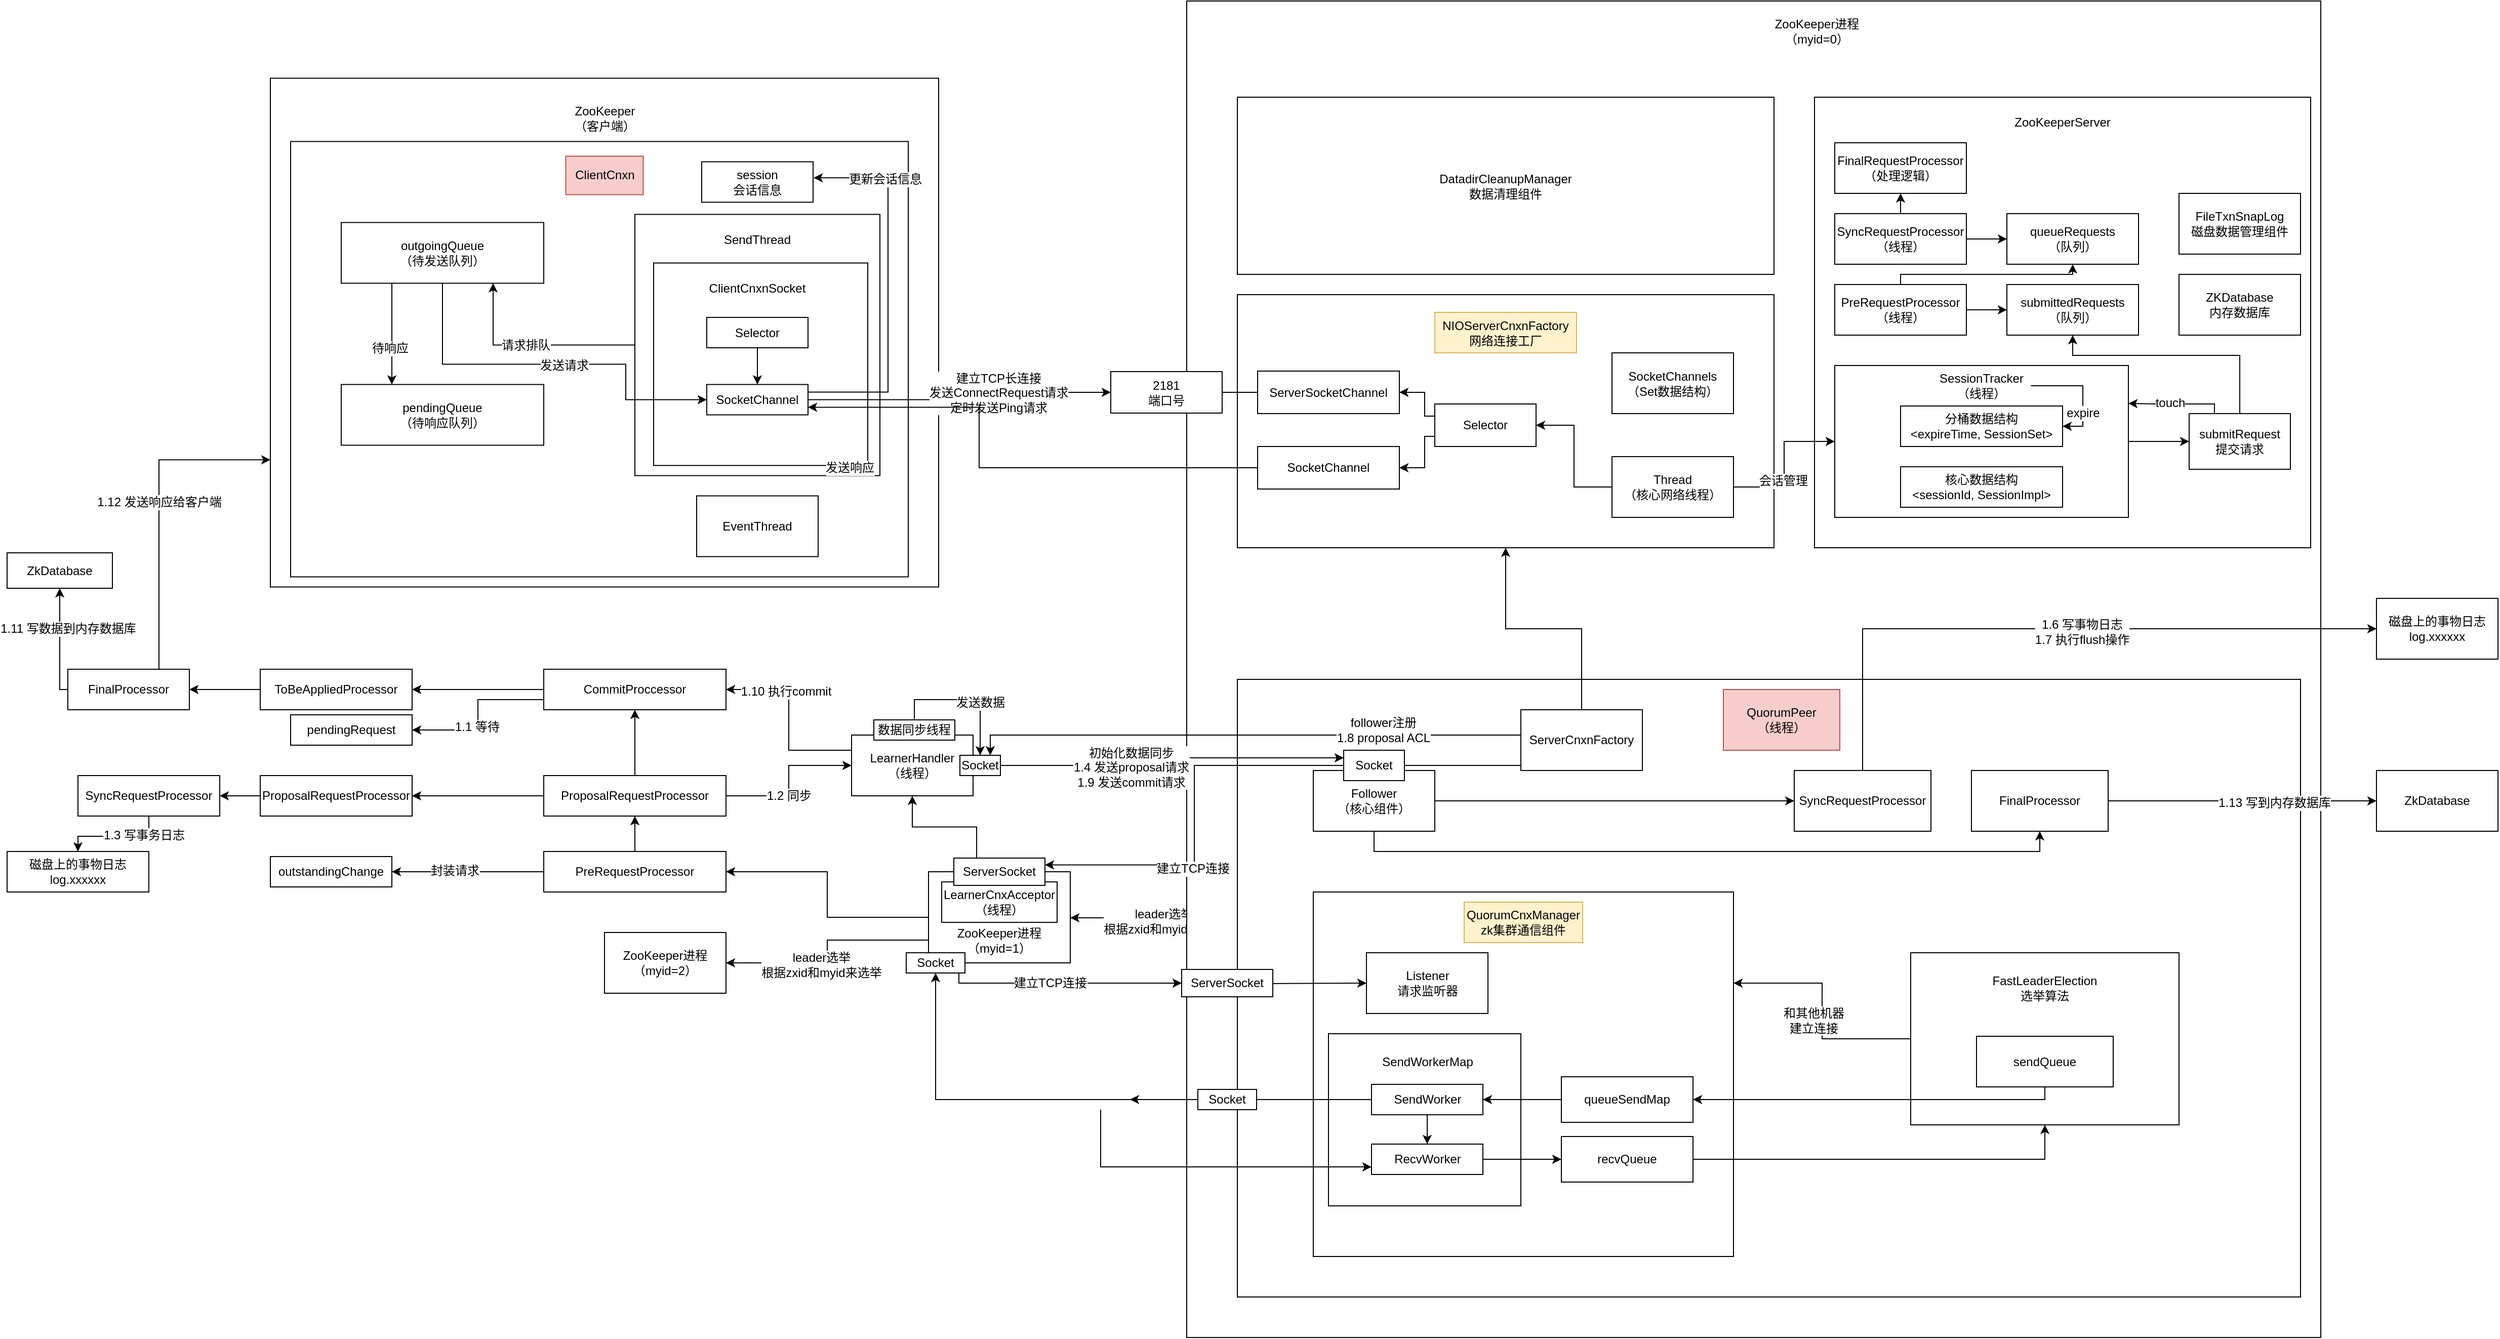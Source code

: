 <mxfile version="12.8.2" type="github">
  <diagram id="Rla-V4ZRtTpuWLyhE8ta" name="第 1 页">
    <mxGraphModel dx="3137" dy="783" grid="1" gridSize="10" guides="1" tooltips="1" connect="1" arrows="1" fold="1" page="1" pageScale="1" pageWidth="827" pageHeight="1169" math="0" shadow="0">
      <root>
        <mxCell id="0" />
        <mxCell id="1" parent="0" />
        <mxCell id="WYC8DpWCvw_BZ1jIHr_j-178" style="edgeStyle=orthogonalEdgeStyle;rounded=0;orthogonalLoop=1;jettySize=auto;html=1;exitX=-0.001;exitY=0.686;exitDx=0;exitDy=0;exitPerimeter=0;" edge="1" parent="1" source="WYC8DpWCvw_BZ1jIHr_j-5" target="WYC8DpWCvw_BZ1jIHr_j-126">
          <mxGeometry relative="1" as="geometry">
            <Array as="points">
              <mxPoint x="-460" y="946" />
              <mxPoint x="-460" y="946" />
            </Array>
          </mxGeometry>
        </mxCell>
        <mxCell id="WYC8DpWCvw_BZ1jIHr_j-179" value="leader选举&lt;br&gt;根据zxid和myid来选举" style="text;html=1;align=center;verticalAlign=middle;resizable=0;points=[];labelBackgroundColor=#ffffff;" vertex="1" connectable="0" parent="WYC8DpWCvw_BZ1jIHr_j-178">
          <mxGeometry x="0.033" y="21" relative="1" as="geometry">
            <mxPoint x="21" y="-18" as="offset" />
          </mxGeometry>
        </mxCell>
        <mxCell id="WYC8DpWCvw_BZ1jIHr_j-5" value="" style="rounded=0;whiteSpace=wrap;html=1;" vertex="1" parent="1">
          <mxGeometry x="-475" y="40" width="1120" height="1320" as="geometry" />
        </mxCell>
        <mxCell id="WYC8DpWCvw_BZ1jIHr_j-6" value="ZooKeeper进程&lt;br&gt;（myid=0）" style="text;html=1;strokeColor=none;fillColor=none;align=center;verticalAlign=middle;whiteSpace=wrap;rounded=0;" vertex="1" parent="1">
          <mxGeometry x="85" y="50" width="125" height="40" as="geometry" />
        </mxCell>
        <mxCell id="WYC8DpWCvw_BZ1jIHr_j-7" value="" style="rounded=0;whiteSpace=wrap;html=1;" vertex="1" parent="1">
          <mxGeometry x="145" y="135" width="490" height="445" as="geometry" />
        </mxCell>
        <mxCell id="WYC8DpWCvw_BZ1jIHr_j-8" value="ZooKeeperServer" style="text;html=1;strokeColor=none;fillColor=none;align=center;verticalAlign=middle;whiteSpace=wrap;rounded=0;" vertex="1" parent="1">
          <mxGeometry x="320" y="140" width="140" height="40" as="geometry" />
        </mxCell>
        <mxCell id="WYC8DpWCvw_BZ1jIHr_j-9" value="FinalRequestProcessor&lt;br&gt;（处理逻辑）" style="rounded=0;whiteSpace=wrap;html=1;" vertex="1" parent="1">
          <mxGeometry x="165" y="180" width="130" height="50" as="geometry" />
        </mxCell>
        <mxCell id="WYC8DpWCvw_BZ1jIHr_j-29" style="edgeStyle=orthogonalEdgeStyle;rounded=0;orthogonalLoop=1;jettySize=auto;html=1;entryX=0;entryY=0.5;entryDx=0;entryDy=0;" edge="1" parent="1" source="WYC8DpWCvw_BZ1jIHr_j-10" target="WYC8DpWCvw_BZ1jIHr_j-12">
          <mxGeometry relative="1" as="geometry" />
        </mxCell>
        <mxCell id="WYC8DpWCvw_BZ1jIHr_j-30" style="edgeStyle=orthogonalEdgeStyle;rounded=0;orthogonalLoop=1;jettySize=auto;html=1;exitX=0.5;exitY=0;exitDx=0;exitDy=0;" edge="1" parent="1" source="WYC8DpWCvw_BZ1jIHr_j-10" target="WYC8DpWCvw_BZ1jIHr_j-9">
          <mxGeometry relative="1" as="geometry" />
        </mxCell>
        <mxCell id="WYC8DpWCvw_BZ1jIHr_j-10" value="SyncRequestProcessor&lt;br&gt;（线程）" style="rounded=0;whiteSpace=wrap;html=1;" vertex="1" parent="1">
          <mxGeometry x="165" y="250" width="130" height="50" as="geometry" />
        </mxCell>
        <mxCell id="WYC8DpWCvw_BZ1jIHr_j-27" style="edgeStyle=orthogonalEdgeStyle;rounded=0;orthogonalLoop=1;jettySize=auto;html=1;entryX=0;entryY=0.5;entryDx=0;entryDy=0;" edge="1" parent="1" source="WYC8DpWCvw_BZ1jIHr_j-11" target="WYC8DpWCvw_BZ1jIHr_j-13">
          <mxGeometry relative="1" as="geometry" />
        </mxCell>
        <mxCell id="WYC8DpWCvw_BZ1jIHr_j-28" style="edgeStyle=orthogonalEdgeStyle;rounded=0;orthogonalLoop=1;jettySize=auto;html=1;exitX=0.5;exitY=0;exitDx=0;exitDy=0;entryX=0.5;entryY=1;entryDx=0;entryDy=0;" edge="1" parent="1" source="WYC8DpWCvw_BZ1jIHr_j-11" target="WYC8DpWCvw_BZ1jIHr_j-12">
          <mxGeometry relative="1" as="geometry">
            <Array as="points">
              <mxPoint x="230" y="310" />
              <mxPoint x="400" y="310" />
            </Array>
          </mxGeometry>
        </mxCell>
        <mxCell id="WYC8DpWCvw_BZ1jIHr_j-11" value="PreRequestProcessor&lt;br&gt;（线程）" style="rounded=0;whiteSpace=wrap;html=1;" vertex="1" parent="1">
          <mxGeometry x="165" y="320" width="130" height="50" as="geometry" />
        </mxCell>
        <mxCell id="WYC8DpWCvw_BZ1jIHr_j-12" value="queueRequests&lt;br&gt;（队列）" style="rounded=0;whiteSpace=wrap;html=1;" vertex="1" parent="1">
          <mxGeometry x="335" y="250" width="130" height="50" as="geometry" />
        </mxCell>
        <mxCell id="WYC8DpWCvw_BZ1jIHr_j-13" value="submittedRequests&lt;br&gt;（队列）" style="rounded=0;whiteSpace=wrap;html=1;" vertex="1" parent="1">
          <mxGeometry x="335" y="320" width="130" height="50" as="geometry" />
        </mxCell>
        <mxCell id="WYC8DpWCvw_BZ1jIHr_j-22" style="edgeStyle=orthogonalEdgeStyle;rounded=0;orthogonalLoop=1;jettySize=auto;html=1;exitX=1;exitY=0.5;exitDx=0;exitDy=0;entryX=0;entryY=0.5;entryDx=0;entryDy=0;" edge="1" parent="1" source="WYC8DpWCvw_BZ1jIHr_j-14" target="WYC8DpWCvw_BZ1jIHr_j-21">
          <mxGeometry relative="1" as="geometry" />
        </mxCell>
        <mxCell id="WYC8DpWCvw_BZ1jIHr_j-14" value="" style="rounded=0;whiteSpace=wrap;html=1;" vertex="1" parent="1">
          <mxGeometry x="165" y="400" width="290" height="150" as="geometry" />
        </mxCell>
        <mxCell id="WYC8DpWCvw_BZ1jIHr_j-16" value="分桶数据结构&lt;br&gt;&amp;lt;expireTime, SessionSet&amp;gt;" style="rounded=0;whiteSpace=wrap;html=1;" vertex="1" parent="1">
          <mxGeometry x="230" y="440" width="160" height="40" as="geometry" />
        </mxCell>
        <mxCell id="WYC8DpWCvw_BZ1jIHr_j-17" value="核心数据结构&lt;br&gt;&amp;lt;sessionId, SessionImpl&amp;gt;" style="rounded=0;whiteSpace=wrap;html=1;" vertex="1" parent="1">
          <mxGeometry x="230" y="500" width="160" height="40" as="geometry" />
        </mxCell>
        <mxCell id="WYC8DpWCvw_BZ1jIHr_j-24" style="edgeStyle=orthogonalEdgeStyle;rounded=0;orthogonalLoop=1;jettySize=auto;html=1;exitX=0.25;exitY=0;exitDx=0;exitDy=0;entryX=1;entryY=0.25;entryDx=0;entryDy=0;" edge="1" parent="1" source="WYC8DpWCvw_BZ1jIHr_j-21" target="WYC8DpWCvw_BZ1jIHr_j-14">
          <mxGeometry relative="1" as="geometry">
            <Array as="points">
              <mxPoint x="540" y="438" />
              <mxPoint x="485" y="438" />
            </Array>
          </mxGeometry>
        </mxCell>
        <mxCell id="WYC8DpWCvw_BZ1jIHr_j-25" value="touch" style="text;html=1;align=center;verticalAlign=middle;resizable=0;points=[];labelBackgroundColor=#ffffff;" vertex="1" connectable="0" parent="WYC8DpWCvw_BZ1jIHr_j-24">
          <mxGeometry x="0.391" y="-1" relative="1" as="geometry">
            <mxPoint x="11.48" as="offset" />
          </mxGeometry>
        </mxCell>
        <mxCell id="WYC8DpWCvw_BZ1jIHr_j-26" style="edgeStyle=orthogonalEdgeStyle;rounded=0;orthogonalLoop=1;jettySize=auto;html=1;entryX=0.5;entryY=1;entryDx=0;entryDy=0;" edge="1" parent="1" source="WYC8DpWCvw_BZ1jIHr_j-21" target="WYC8DpWCvw_BZ1jIHr_j-13">
          <mxGeometry relative="1" as="geometry">
            <Array as="points">
              <mxPoint x="565" y="390" />
              <mxPoint x="400" y="390" />
            </Array>
          </mxGeometry>
        </mxCell>
        <mxCell id="WYC8DpWCvw_BZ1jIHr_j-21" value="submitRequest&lt;br&gt;提交请求" style="rounded=0;whiteSpace=wrap;html=1;" vertex="1" parent="1">
          <mxGeometry x="515" y="447.5" width="100" height="55" as="geometry" />
        </mxCell>
        <mxCell id="WYC8DpWCvw_BZ1jIHr_j-31" value="ZKDatabase&lt;br&gt;内存数据库" style="rounded=0;whiteSpace=wrap;html=1;" vertex="1" parent="1">
          <mxGeometry x="505" y="310" width="120" height="60" as="geometry" />
        </mxCell>
        <mxCell id="WYC8DpWCvw_BZ1jIHr_j-32" value="FileTxnSnapLog&lt;br&gt;磁盘数据管理组件" style="rounded=0;whiteSpace=wrap;html=1;" vertex="1" parent="1">
          <mxGeometry x="505" y="230" width="120" height="60" as="geometry" />
        </mxCell>
        <mxCell id="WYC8DpWCvw_BZ1jIHr_j-33" value="DatadirCleanupManager&lt;br&gt;数据清理组件" style="rounded=0;whiteSpace=wrap;html=1;" vertex="1" parent="1">
          <mxGeometry x="-425" y="135" width="530" height="175" as="geometry" />
        </mxCell>
        <mxCell id="WYC8DpWCvw_BZ1jIHr_j-34" value="" style="rounded=0;whiteSpace=wrap;html=1;" vertex="1" parent="1">
          <mxGeometry x="-425" y="330" width="530" height="250" as="geometry" />
        </mxCell>
        <mxCell id="WYC8DpWCvw_BZ1jIHr_j-35" value="NIOServerCnxnFactory&lt;br&gt;网络连接工厂" style="text;html=1;strokeColor=#d6b656;fillColor=#fff2cc;align=center;verticalAlign=middle;whiteSpace=wrap;rounded=0;" vertex="1" parent="1">
          <mxGeometry x="-230" y="347.5" width="140" height="40" as="geometry" />
        </mxCell>
        <mxCell id="WYC8DpWCvw_BZ1jIHr_j-115" style="edgeStyle=orthogonalEdgeStyle;rounded=0;orthogonalLoop=1;jettySize=auto;html=1;" edge="1" parent="1" source="WYC8DpWCvw_BZ1jIHr_j-36">
          <mxGeometry relative="1" as="geometry">
            <mxPoint x="-495" y="426.5" as="targetPoint" />
          </mxGeometry>
        </mxCell>
        <mxCell id="WYC8DpWCvw_BZ1jIHr_j-36" value="ServerSocketChannel" style="rounded=0;whiteSpace=wrap;html=1;" vertex="1" parent="1">
          <mxGeometry x="-405" y="405.5" width="140" height="42" as="geometry" />
        </mxCell>
        <mxCell id="WYC8DpWCvw_BZ1jIHr_j-37" value="SocketChannel" style="rounded=0;whiteSpace=wrap;html=1;" vertex="1" parent="1">
          <mxGeometry x="-405" y="480" width="140" height="42" as="geometry" />
        </mxCell>
        <mxCell id="WYC8DpWCvw_BZ1jIHr_j-39" style="edgeStyle=orthogonalEdgeStyle;rounded=0;orthogonalLoop=1;jettySize=auto;html=1;entryX=1;entryY=0.5;entryDx=0;entryDy=0;" edge="1" parent="1" source="WYC8DpWCvw_BZ1jIHr_j-38" target="WYC8DpWCvw_BZ1jIHr_j-36">
          <mxGeometry relative="1" as="geometry">
            <Array as="points">
              <mxPoint x="-240" y="450" />
              <mxPoint x="-240" y="427" />
            </Array>
          </mxGeometry>
        </mxCell>
        <mxCell id="WYC8DpWCvw_BZ1jIHr_j-40" style="edgeStyle=orthogonalEdgeStyle;rounded=0;orthogonalLoop=1;jettySize=auto;html=1;entryX=1;entryY=0.5;entryDx=0;entryDy=0;" edge="1" parent="1" source="WYC8DpWCvw_BZ1jIHr_j-38" target="WYC8DpWCvw_BZ1jIHr_j-37">
          <mxGeometry relative="1" as="geometry">
            <Array as="points">
              <mxPoint x="-240" y="470" />
              <mxPoint x="-240" y="501" />
            </Array>
          </mxGeometry>
        </mxCell>
        <mxCell id="WYC8DpWCvw_BZ1jIHr_j-38" value="Selector" style="rounded=0;whiteSpace=wrap;html=1;" vertex="1" parent="1">
          <mxGeometry x="-230" y="438" width="100" height="42" as="geometry" />
        </mxCell>
        <mxCell id="WYC8DpWCvw_BZ1jIHr_j-41" value="SocketChannels&lt;br&gt;（Set数据结构）" style="rounded=0;whiteSpace=wrap;html=1;" vertex="1" parent="1">
          <mxGeometry x="-55" y="387.5" width="120" height="60" as="geometry" />
        </mxCell>
        <mxCell id="WYC8DpWCvw_BZ1jIHr_j-43" style="edgeStyle=orthogonalEdgeStyle;rounded=0;orthogonalLoop=1;jettySize=auto;html=1;entryX=1;entryY=0.5;entryDx=0;entryDy=0;" edge="1" parent="1" source="WYC8DpWCvw_BZ1jIHr_j-42" target="WYC8DpWCvw_BZ1jIHr_j-38">
          <mxGeometry relative="1" as="geometry" />
        </mxCell>
        <mxCell id="WYC8DpWCvw_BZ1jIHr_j-44" style="edgeStyle=orthogonalEdgeStyle;rounded=0;orthogonalLoop=1;jettySize=auto;html=1;exitX=1;exitY=0.5;exitDx=0;exitDy=0;entryX=0;entryY=0.5;entryDx=0;entryDy=0;" edge="1" parent="1" source="WYC8DpWCvw_BZ1jIHr_j-42" target="WYC8DpWCvw_BZ1jIHr_j-14">
          <mxGeometry relative="1" as="geometry" />
        </mxCell>
        <mxCell id="WYC8DpWCvw_BZ1jIHr_j-45" value="会话管理" style="text;html=1;align=center;verticalAlign=middle;resizable=0;points=[];labelBackgroundColor=#ffffff;" vertex="1" connectable="0" parent="WYC8DpWCvw_BZ1jIHr_j-44">
          <mxGeometry x="-0.325" y="6" relative="1" as="geometry">
            <mxPoint as="offset" />
          </mxGeometry>
        </mxCell>
        <mxCell id="WYC8DpWCvw_BZ1jIHr_j-42" value="Thread&lt;br&gt;（核心网络线程）" style="rounded=0;whiteSpace=wrap;html=1;" vertex="1" parent="1">
          <mxGeometry x="-55" y="490" width="120" height="60" as="geometry" />
        </mxCell>
        <mxCell id="WYC8DpWCvw_BZ1jIHr_j-47" style="edgeStyle=orthogonalEdgeStyle;rounded=0;orthogonalLoop=1;jettySize=auto;html=1;entryX=1;entryY=0.5;entryDx=0;entryDy=0;" edge="1" parent="1" source="WYC8DpWCvw_BZ1jIHr_j-46" target="WYC8DpWCvw_BZ1jIHr_j-16">
          <mxGeometry relative="1" as="geometry">
            <Array as="points">
              <mxPoint x="410" y="420" />
              <mxPoint x="410" y="460" />
            </Array>
          </mxGeometry>
        </mxCell>
        <mxCell id="WYC8DpWCvw_BZ1jIHr_j-48" value="expire" style="text;html=1;align=center;verticalAlign=middle;resizable=0;points=[];labelBackgroundColor=#ffffff;" vertex="1" connectable="0" parent="WYC8DpWCvw_BZ1jIHr_j-47">
          <mxGeometry x="0.4" relative="1" as="geometry">
            <mxPoint as="offset" />
          </mxGeometry>
        </mxCell>
        <mxCell id="WYC8DpWCvw_BZ1jIHr_j-46" value="SessionTracker&lt;br&gt;（线程）" style="text;html=1;strokeColor=none;fillColor=none;align=center;verticalAlign=middle;whiteSpace=wrap;rounded=0;" vertex="1" parent="1">
          <mxGeometry x="261.25" y="405" width="97.5" height="30" as="geometry" />
        </mxCell>
        <mxCell id="WYC8DpWCvw_BZ1jIHr_j-49" value="" style="rounded=0;whiteSpace=wrap;html=1;" vertex="1" parent="1">
          <mxGeometry x="-425" y="710" width="1050" height="610" as="geometry" />
        </mxCell>
        <mxCell id="WYC8DpWCvw_BZ1jIHr_j-50" value="QuorumPeer&lt;br&gt;（线程）" style="text;html=1;strokeColor=#b85450;fillColor=#f8cecc;align=center;verticalAlign=middle;whiteSpace=wrap;rounded=0;" vertex="1" parent="1">
          <mxGeometry x="55" y="720" width="115" height="60" as="geometry" />
        </mxCell>
        <mxCell id="WYC8DpWCvw_BZ1jIHr_j-78" style="edgeStyle=orthogonalEdgeStyle;rounded=0;orthogonalLoop=1;jettySize=auto;html=1;exitX=0.5;exitY=1;exitDx=0;exitDy=0;entryX=0.5;entryY=1;entryDx=0;entryDy=0;" edge="1" parent="1" source="WYC8DpWCvw_BZ1jIHr_j-51" target="WYC8DpWCvw_BZ1jIHr_j-77">
          <mxGeometry relative="1" as="geometry" />
        </mxCell>
        <mxCell id="WYC8DpWCvw_BZ1jIHr_j-80" style="edgeStyle=orthogonalEdgeStyle;rounded=0;orthogonalLoop=1;jettySize=auto;html=1;" edge="1" parent="1" source="WYC8DpWCvw_BZ1jIHr_j-51" target="WYC8DpWCvw_BZ1jIHr_j-79">
          <mxGeometry relative="1" as="geometry" />
        </mxCell>
        <mxCell id="WYC8DpWCvw_BZ1jIHr_j-51" value="Follower&lt;br&gt;（核心组件）" style="rounded=0;whiteSpace=wrap;html=1;" vertex="1" parent="1">
          <mxGeometry x="-350" y="800" width="120" height="60" as="geometry" />
        </mxCell>
        <mxCell id="WYC8DpWCvw_BZ1jIHr_j-140" style="edgeStyle=orthogonalEdgeStyle;rounded=0;orthogonalLoop=1;jettySize=auto;html=1;entryX=1;entryY=0.25;entryDx=0;entryDy=0;" edge="1" parent="1" source="WYC8DpWCvw_BZ1jIHr_j-52" target="WYC8DpWCvw_BZ1jIHr_j-138">
          <mxGeometry relative="1" as="geometry" />
        </mxCell>
        <mxCell id="WYC8DpWCvw_BZ1jIHr_j-141" value="建立TCP连接" style="text;html=1;align=center;verticalAlign=middle;resizable=0;points=[];labelBackgroundColor=#ffffff;" vertex="1" connectable="0" parent="WYC8DpWCvw_BZ1jIHr_j-140">
          <mxGeometry x="0.262" y="3" relative="1" as="geometry">
            <mxPoint as="offset" />
          </mxGeometry>
        </mxCell>
        <mxCell id="WYC8DpWCvw_BZ1jIHr_j-144" style="edgeStyle=orthogonalEdgeStyle;rounded=0;orthogonalLoop=1;jettySize=auto;html=1;entryX=0.75;entryY=0;entryDx=0;entryDy=0;" edge="1" parent="1" source="WYC8DpWCvw_BZ1jIHr_j-52" target="WYC8DpWCvw_BZ1jIHr_j-121">
          <mxGeometry relative="1" as="geometry">
            <Array as="points">
              <mxPoint x="-135" y="765" />
              <mxPoint x="-669" y="765" />
            </Array>
          </mxGeometry>
        </mxCell>
        <mxCell id="WYC8DpWCvw_BZ1jIHr_j-145" value="follower注册&lt;br&gt;1.8 proposal ACL" style="text;html=1;align=center;verticalAlign=middle;resizable=0;points=[];labelBackgroundColor=#ffffff;" vertex="1" connectable="0" parent="WYC8DpWCvw_BZ1jIHr_j-144">
          <mxGeometry x="-0.126" y="-2" relative="1" as="geometry">
            <mxPoint x="9" y="-3" as="offset" />
          </mxGeometry>
        </mxCell>
        <mxCell id="WYC8DpWCvw_BZ1jIHr_j-52" value="Socket" style="rounded=0;whiteSpace=wrap;html=1;" vertex="1" parent="1">
          <mxGeometry x="-320" y="780" width="60" height="30" as="geometry" />
        </mxCell>
        <mxCell id="WYC8DpWCvw_BZ1jIHr_j-54" style="edgeStyle=orthogonalEdgeStyle;rounded=0;orthogonalLoop=1;jettySize=auto;html=1;entryX=0.5;entryY=1;entryDx=0;entryDy=0;" edge="1" parent="1" source="WYC8DpWCvw_BZ1jIHr_j-53" target="WYC8DpWCvw_BZ1jIHr_j-34">
          <mxGeometry relative="1" as="geometry" />
        </mxCell>
        <mxCell id="WYC8DpWCvw_BZ1jIHr_j-53" value="ServerCnxnFactory" style="rounded=0;whiteSpace=wrap;html=1;" vertex="1" parent="1">
          <mxGeometry x="-145" y="740" width="120" height="60" as="geometry" />
        </mxCell>
        <mxCell id="WYC8DpWCvw_BZ1jIHr_j-55" value="" style="rounded=0;whiteSpace=wrap;html=1;" vertex="1" parent="1">
          <mxGeometry x="-350" y="920" width="415" height="360" as="geometry" />
        </mxCell>
        <mxCell id="WYC8DpWCvw_BZ1jIHr_j-56" value="QuorumCnxManager&lt;br&gt;zk集群通信组件" style="text;html=1;strokeColor=#d6b656;fillColor=#fff2cc;align=center;verticalAlign=middle;whiteSpace=wrap;rounded=0;" vertex="1" parent="1">
          <mxGeometry x="-201" y="930" width="117" height="40" as="geometry" />
        </mxCell>
        <mxCell id="WYC8DpWCvw_BZ1jIHr_j-57" value="Listener&lt;br&gt;请求监听器" style="rounded=0;whiteSpace=wrap;html=1;" vertex="1" parent="1">
          <mxGeometry x="-297.5" y="980" width="120" height="60" as="geometry" />
        </mxCell>
        <mxCell id="WYC8DpWCvw_BZ1jIHr_j-58" value="" style="rounded=0;whiteSpace=wrap;html=1;" vertex="1" parent="1">
          <mxGeometry x="-335" y="1060" width="190" height="170" as="geometry" />
        </mxCell>
        <mxCell id="WYC8DpWCvw_BZ1jIHr_j-59" value="SendWorkerMap" style="text;html=1;strokeColor=none;fillColor=none;align=center;verticalAlign=middle;whiteSpace=wrap;rounded=0;" vertex="1" parent="1">
          <mxGeometry x="-292.5" y="1070" width="110" height="35" as="geometry" />
        </mxCell>
        <mxCell id="WYC8DpWCvw_BZ1jIHr_j-62" style="edgeStyle=orthogonalEdgeStyle;rounded=0;orthogonalLoop=1;jettySize=auto;html=1;exitX=0.5;exitY=1;exitDx=0;exitDy=0;entryX=0.5;entryY=0;entryDx=0;entryDy=0;" edge="1" parent="1" source="WYC8DpWCvw_BZ1jIHr_j-60" target="WYC8DpWCvw_BZ1jIHr_j-61">
          <mxGeometry relative="1" as="geometry" />
        </mxCell>
        <mxCell id="WYC8DpWCvw_BZ1jIHr_j-184" style="edgeStyle=orthogonalEdgeStyle;rounded=0;orthogonalLoop=1;jettySize=auto;html=1;" edge="1" parent="1" source="WYC8DpWCvw_BZ1jIHr_j-60">
          <mxGeometry relative="1" as="geometry">
            <mxPoint x="-531" y="1125" as="targetPoint" />
          </mxGeometry>
        </mxCell>
        <mxCell id="WYC8DpWCvw_BZ1jIHr_j-60" value="SendWorker" style="rounded=0;whiteSpace=wrap;html=1;" vertex="1" parent="1">
          <mxGeometry x="-292.5" y="1110" width="110" height="30" as="geometry" />
        </mxCell>
        <mxCell id="WYC8DpWCvw_BZ1jIHr_j-67" style="edgeStyle=orthogonalEdgeStyle;rounded=0;orthogonalLoop=1;jettySize=auto;html=1;entryX=0;entryY=0.5;entryDx=0;entryDy=0;" edge="1" parent="1" source="WYC8DpWCvw_BZ1jIHr_j-61" target="WYC8DpWCvw_BZ1jIHr_j-65">
          <mxGeometry relative="1" as="geometry" />
        </mxCell>
        <mxCell id="WYC8DpWCvw_BZ1jIHr_j-61" value="RecvWorker" style="rounded=0;whiteSpace=wrap;html=1;" vertex="1" parent="1">
          <mxGeometry x="-292.5" y="1169" width="110" height="30" as="geometry" />
        </mxCell>
        <mxCell id="WYC8DpWCvw_BZ1jIHr_j-66" style="edgeStyle=orthogonalEdgeStyle;rounded=0;orthogonalLoop=1;jettySize=auto;html=1;entryX=1;entryY=0.5;entryDx=0;entryDy=0;" edge="1" parent="1" source="WYC8DpWCvw_BZ1jIHr_j-63" target="WYC8DpWCvw_BZ1jIHr_j-60">
          <mxGeometry relative="1" as="geometry" />
        </mxCell>
        <mxCell id="WYC8DpWCvw_BZ1jIHr_j-63" value="queueSendMap" style="rounded=0;whiteSpace=wrap;html=1;" vertex="1" parent="1">
          <mxGeometry x="-105" y="1102.5" width="130" height="45" as="geometry" />
        </mxCell>
        <mxCell id="WYC8DpWCvw_BZ1jIHr_j-73" style="edgeStyle=orthogonalEdgeStyle;rounded=0;orthogonalLoop=1;jettySize=auto;html=1;entryX=0.5;entryY=1;entryDx=0;entryDy=0;" edge="1" parent="1" source="WYC8DpWCvw_BZ1jIHr_j-65" target="WYC8DpWCvw_BZ1jIHr_j-68">
          <mxGeometry relative="1" as="geometry" />
        </mxCell>
        <mxCell id="WYC8DpWCvw_BZ1jIHr_j-65" value="recvQueue" style="rounded=0;whiteSpace=wrap;html=1;" vertex="1" parent="1">
          <mxGeometry x="-105" y="1161.5" width="130" height="45" as="geometry" />
        </mxCell>
        <mxCell id="WYC8DpWCvw_BZ1jIHr_j-75" style="edgeStyle=orthogonalEdgeStyle;rounded=0;orthogonalLoop=1;jettySize=auto;html=1;exitX=0;exitY=0.5;exitDx=0;exitDy=0;entryX=1;entryY=0.25;entryDx=0;entryDy=0;" edge="1" parent="1" source="WYC8DpWCvw_BZ1jIHr_j-68" target="WYC8DpWCvw_BZ1jIHr_j-55">
          <mxGeometry relative="1" as="geometry" />
        </mxCell>
        <mxCell id="WYC8DpWCvw_BZ1jIHr_j-76" value="和其他机器&lt;br&gt;建立连接" style="text;html=1;align=center;verticalAlign=middle;resizable=0;points=[];labelBackgroundColor=#ffffff;" vertex="1" connectable="0" parent="WYC8DpWCvw_BZ1jIHr_j-75">
          <mxGeometry x="-0.242" y="-9" relative="1" as="geometry">
            <mxPoint x="-9" y="-9" as="offset" />
          </mxGeometry>
        </mxCell>
        <mxCell id="WYC8DpWCvw_BZ1jIHr_j-68" value="" style="rounded=0;whiteSpace=wrap;html=1;" vertex="1" parent="1">
          <mxGeometry x="240" y="980" width="265" height="170" as="geometry" />
        </mxCell>
        <mxCell id="WYC8DpWCvw_BZ1jIHr_j-69" value="FastLeaderElection&lt;br&gt;选举算法" style="text;html=1;strokeColor=none;fillColor=none;align=center;verticalAlign=middle;whiteSpace=wrap;rounded=0;" vertex="1" parent="1">
          <mxGeometry x="300" y="987.5" width="145" height="55" as="geometry" />
        </mxCell>
        <mxCell id="WYC8DpWCvw_BZ1jIHr_j-72" style="edgeStyle=orthogonalEdgeStyle;rounded=0;orthogonalLoop=1;jettySize=auto;html=1;entryX=1;entryY=0.5;entryDx=0;entryDy=0;" edge="1" parent="1" source="WYC8DpWCvw_BZ1jIHr_j-71" target="WYC8DpWCvw_BZ1jIHr_j-63">
          <mxGeometry relative="1" as="geometry">
            <Array as="points">
              <mxPoint x="373" y="1125" />
            </Array>
          </mxGeometry>
        </mxCell>
        <mxCell id="WYC8DpWCvw_BZ1jIHr_j-71" value="sendQueue" style="rounded=0;whiteSpace=wrap;html=1;" vertex="1" parent="1">
          <mxGeometry x="305" y="1062.5" width="135" height="50" as="geometry" />
        </mxCell>
        <mxCell id="WYC8DpWCvw_BZ1jIHr_j-85" style="edgeStyle=orthogonalEdgeStyle;rounded=0;orthogonalLoop=1;jettySize=auto;html=1;entryX=0;entryY=0.5;entryDx=0;entryDy=0;" edge="1" parent="1" source="WYC8DpWCvw_BZ1jIHr_j-77" target="WYC8DpWCvw_BZ1jIHr_j-84">
          <mxGeometry relative="1" as="geometry">
            <mxPoint x="685" y="830" as="targetPoint" />
          </mxGeometry>
        </mxCell>
        <mxCell id="WYC8DpWCvw_BZ1jIHr_j-86" value="1.13 写到内存数据库" style="text;html=1;align=center;verticalAlign=middle;resizable=0;points=[];labelBackgroundColor=#ffffff;" vertex="1" connectable="0" parent="WYC8DpWCvw_BZ1jIHr_j-85">
          <mxGeometry x="0.24" y="-2" relative="1" as="geometry">
            <mxPoint x="-1" as="offset" />
          </mxGeometry>
        </mxCell>
        <mxCell id="WYC8DpWCvw_BZ1jIHr_j-77" value="FinalProcessor" style="rounded=0;whiteSpace=wrap;html=1;" vertex="1" parent="1">
          <mxGeometry x="300" y="800" width="135" height="60" as="geometry" />
        </mxCell>
        <mxCell id="WYC8DpWCvw_BZ1jIHr_j-82" style="edgeStyle=orthogonalEdgeStyle;rounded=0;orthogonalLoop=1;jettySize=auto;html=1;entryX=0;entryY=0.5;entryDx=0;entryDy=0;" edge="1" parent="1" source="WYC8DpWCvw_BZ1jIHr_j-79" target="WYC8DpWCvw_BZ1jIHr_j-81">
          <mxGeometry relative="1" as="geometry">
            <mxPoint x="685" y="660" as="targetPoint" />
            <Array as="points">
              <mxPoint x="193" y="660" />
            </Array>
          </mxGeometry>
        </mxCell>
        <mxCell id="WYC8DpWCvw_BZ1jIHr_j-83" value="1.6 写事物日志&lt;br&gt;1.7 执行flush操作" style="text;html=1;align=center;verticalAlign=middle;resizable=0;points=[];labelBackgroundColor=#ffffff;" vertex="1" connectable="0" parent="WYC8DpWCvw_BZ1jIHr_j-82">
          <mxGeometry x="0.099" y="-3" relative="1" as="geometry">
            <mxPoint as="offset" />
          </mxGeometry>
        </mxCell>
        <mxCell id="WYC8DpWCvw_BZ1jIHr_j-79" value="SyncRequestProcessor" style="rounded=0;whiteSpace=wrap;html=1;" vertex="1" parent="1">
          <mxGeometry x="125" y="800" width="135" height="60" as="geometry" />
        </mxCell>
        <mxCell id="WYC8DpWCvw_BZ1jIHr_j-81" value="磁盘上的事物日志&lt;br&gt;log.xxxxxx" style="rounded=0;whiteSpace=wrap;html=1;" vertex="1" parent="1">
          <mxGeometry x="700" y="630" width="120" height="60" as="geometry" />
        </mxCell>
        <mxCell id="WYC8DpWCvw_BZ1jIHr_j-84" value="ZkDatabase" style="rounded=0;whiteSpace=wrap;html=1;" vertex="1" parent="1">
          <mxGeometry x="700" y="800" width="120" height="60" as="geometry" />
        </mxCell>
        <mxCell id="WYC8DpWCvw_BZ1jIHr_j-87" value="" style="rounded=0;whiteSpace=wrap;html=1;" vertex="1" parent="1">
          <mxGeometry x="-1380" y="116.25" width="660" height="502.5" as="geometry" />
        </mxCell>
        <mxCell id="WYC8DpWCvw_BZ1jIHr_j-88" value="ZooKeeper&lt;br&gt;（客户端）" style="text;html=1;strokeColor=none;fillColor=none;align=center;verticalAlign=middle;whiteSpace=wrap;rounded=0;" vertex="1" parent="1">
          <mxGeometry x="-1098.5" y="134.25" width="97" height="43" as="geometry" />
        </mxCell>
        <mxCell id="WYC8DpWCvw_BZ1jIHr_j-89" value="" style="rounded=0;whiteSpace=wrap;html=1;" vertex="1" parent="1">
          <mxGeometry x="-1360" y="178.75" width="610" height="430" as="geometry" />
        </mxCell>
        <mxCell id="WYC8DpWCvw_BZ1jIHr_j-90" value="ClientCnxn" style="text;html=1;strokeColor=#b85450;fillColor=#f8cecc;align=center;verticalAlign=middle;whiteSpace=wrap;rounded=0;" vertex="1" parent="1">
          <mxGeometry x="-1088.25" y="193.25" width="76.5" height="38" as="geometry" />
        </mxCell>
        <mxCell id="WYC8DpWCvw_BZ1jIHr_j-112" style="edgeStyle=orthogonalEdgeStyle;rounded=0;orthogonalLoop=1;jettySize=auto;html=1;exitX=0;exitY=0.5;exitDx=0;exitDy=0;entryX=0.75;entryY=1;entryDx=0;entryDy=0;" edge="1" parent="1" source="WYC8DpWCvw_BZ1jIHr_j-93" target="WYC8DpWCvw_BZ1jIHr_j-106">
          <mxGeometry relative="1" as="geometry" />
        </mxCell>
        <mxCell id="WYC8DpWCvw_BZ1jIHr_j-113" value="请求排队" style="text;html=1;align=center;verticalAlign=middle;resizable=0;points=[];labelBackgroundColor=#ffffff;" vertex="1" connectable="0" parent="WYC8DpWCvw_BZ1jIHr_j-112">
          <mxGeometry x="0.076" relative="1" as="geometry">
            <mxPoint as="offset" />
          </mxGeometry>
        </mxCell>
        <mxCell id="WYC8DpWCvw_BZ1jIHr_j-93" value="" style="rounded=0;whiteSpace=wrap;html=1;" vertex="1" parent="1">
          <mxGeometry x="-1020" y="250.75" width="242" height="258" as="geometry" />
        </mxCell>
        <mxCell id="WYC8DpWCvw_BZ1jIHr_j-94" value="SendThread" style="text;html=1;strokeColor=none;fillColor=none;align=center;verticalAlign=middle;whiteSpace=wrap;rounded=0;" vertex="1" parent="1">
          <mxGeometry x="-944" y="258.75" width="90" height="35" as="geometry" />
        </mxCell>
        <mxCell id="WYC8DpWCvw_BZ1jIHr_j-95" value="" style="rounded=0;whiteSpace=wrap;html=1;" vertex="1" parent="1">
          <mxGeometry x="-1001.5" y="298.75" width="211.5" height="200" as="geometry" />
        </mxCell>
        <mxCell id="WYC8DpWCvw_BZ1jIHr_j-96" value="ClientCnxnSocket" style="text;html=1;strokeColor=none;fillColor=none;align=center;verticalAlign=middle;whiteSpace=wrap;rounded=0;" vertex="1" parent="1">
          <mxGeometry x="-964" y="308.75" width="130" height="30" as="geometry" />
        </mxCell>
        <mxCell id="WYC8DpWCvw_BZ1jIHr_j-101" style="edgeStyle=orthogonalEdgeStyle;rounded=0;orthogonalLoop=1;jettySize=auto;html=1;" edge="1" parent="1" source="WYC8DpWCvw_BZ1jIHr_j-97" target="WYC8DpWCvw_BZ1jIHr_j-100">
          <mxGeometry relative="1" as="geometry" />
        </mxCell>
        <mxCell id="WYC8DpWCvw_BZ1jIHr_j-97" value="Selector" style="rounded=0;whiteSpace=wrap;html=1;" vertex="1" parent="1">
          <mxGeometry x="-949" y="352.5" width="100" height="30" as="geometry" />
        </mxCell>
        <mxCell id="WYC8DpWCvw_BZ1jIHr_j-103" style="edgeStyle=orthogonalEdgeStyle;rounded=0;orthogonalLoop=1;jettySize=auto;html=1;exitX=1;exitY=0.25;exitDx=0;exitDy=0;entryX=1.005;entryY=0.397;entryDx=0;entryDy=0;entryPerimeter=0;" edge="1" parent="1" source="WYC8DpWCvw_BZ1jIHr_j-100" target="WYC8DpWCvw_BZ1jIHr_j-102">
          <mxGeometry relative="1" as="geometry">
            <Array as="points">
              <mxPoint x="-770" y="426.75" />
              <mxPoint x="-770" y="214.75" />
            </Array>
          </mxGeometry>
        </mxCell>
        <mxCell id="WYC8DpWCvw_BZ1jIHr_j-104" value="更新会话信息" style="text;html=1;align=center;verticalAlign=middle;resizable=0;points=[];labelBackgroundColor=#ffffff;" vertex="1" connectable="0" parent="WYC8DpWCvw_BZ1jIHr_j-103">
          <mxGeometry x="0.611" y="1" relative="1" as="geometry">
            <mxPoint as="offset" />
          </mxGeometry>
        </mxCell>
        <mxCell id="WYC8DpWCvw_BZ1jIHr_j-116" style="edgeStyle=orthogonalEdgeStyle;rounded=0;orthogonalLoop=1;jettySize=auto;html=1;entryX=0;entryY=0.5;entryDx=0;entryDy=0;" edge="1" parent="1" source="WYC8DpWCvw_BZ1jIHr_j-100" target="WYC8DpWCvw_BZ1jIHr_j-114">
          <mxGeometry relative="1" as="geometry" />
        </mxCell>
        <mxCell id="WYC8DpWCvw_BZ1jIHr_j-117" value="建立TCP长连接&lt;br&gt;发送ConnectRequest请求&lt;br&gt;定时发送Ping请求" style="text;html=1;align=center;verticalAlign=middle;resizable=0;points=[];labelBackgroundColor=#ffffff;" vertex="1" connectable="0" parent="WYC8DpWCvw_BZ1jIHr_j-116">
          <mxGeometry x="0.124" y="-1" relative="1" as="geometry">
            <mxPoint x="22.76" y="-1.03" as="offset" />
          </mxGeometry>
        </mxCell>
        <mxCell id="WYC8DpWCvw_BZ1jIHr_j-100" value="SocketChannel" style="rounded=0;whiteSpace=wrap;html=1;" vertex="1" parent="1">
          <mxGeometry x="-949" y="418.75" width="100" height="30" as="geometry" />
        </mxCell>
        <mxCell id="WYC8DpWCvw_BZ1jIHr_j-102" value="session&lt;br&gt;会话信息" style="rounded=0;whiteSpace=wrap;html=1;" vertex="1" parent="1">
          <mxGeometry x="-954" y="198.75" width="110" height="40" as="geometry" />
        </mxCell>
        <mxCell id="WYC8DpWCvw_BZ1jIHr_j-105" value="EventThread" style="rounded=0;whiteSpace=wrap;html=1;" vertex="1" parent="1">
          <mxGeometry x="-959" y="528.75" width="120" height="60" as="geometry" />
        </mxCell>
        <mxCell id="WYC8DpWCvw_BZ1jIHr_j-108" style="edgeStyle=orthogonalEdgeStyle;rounded=0;orthogonalLoop=1;jettySize=auto;html=1;exitX=0.25;exitY=1;exitDx=0;exitDy=0;entryX=0.25;entryY=0;entryDx=0;entryDy=0;" edge="1" parent="1" source="WYC8DpWCvw_BZ1jIHr_j-106" target="WYC8DpWCvw_BZ1jIHr_j-107">
          <mxGeometry relative="1" as="geometry" />
        </mxCell>
        <mxCell id="WYC8DpWCvw_BZ1jIHr_j-109" value="待响应" style="text;html=1;align=center;verticalAlign=middle;resizable=0;points=[];labelBackgroundColor=#ffffff;" vertex="1" connectable="0" parent="WYC8DpWCvw_BZ1jIHr_j-108">
          <mxGeometry x="0.27" y="-2" relative="1" as="geometry">
            <mxPoint as="offset" />
          </mxGeometry>
        </mxCell>
        <mxCell id="WYC8DpWCvw_BZ1jIHr_j-110" style="edgeStyle=orthogonalEdgeStyle;rounded=0;orthogonalLoop=1;jettySize=auto;html=1;entryX=0;entryY=0.5;entryDx=0;entryDy=0;" edge="1" parent="1" source="WYC8DpWCvw_BZ1jIHr_j-106" target="WYC8DpWCvw_BZ1jIHr_j-100">
          <mxGeometry relative="1" as="geometry">
            <Array as="points">
              <mxPoint x="-1210" y="398.75" />
              <mxPoint x="-1029" y="398.75" />
              <mxPoint x="-1029" y="433.75" />
            </Array>
          </mxGeometry>
        </mxCell>
        <mxCell id="WYC8DpWCvw_BZ1jIHr_j-111" value="发送请求" style="text;html=1;align=center;verticalAlign=middle;resizable=0;points=[];labelBackgroundColor=#ffffff;" vertex="1" connectable="0" parent="WYC8DpWCvw_BZ1jIHr_j-110">
          <mxGeometry x="0.06" y="-1" relative="1" as="geometry">
            <mxPoint as="offset" />
          </mxGeometry>
        </mxCell>
        <mxCell id="WYC8DpWCvw_BZ1jIHr_j-106" value="outgoingQueue&lt;br&gt;（待发送队列）" style="rounded=0;whiteSpace=wrap;html=1;" vertex="1" parent="1">
          <mxGeometry x="-1310" y="258.75" width="200" height="60" as="geometry" />
        </mxCell>
        <mxCell id="WYC8DpWCvw_BZ1jIHr_j-107" value="pendingQueue&lt;br&gt;（待响应队列）" style="rounded=0;whiteSpace=wrap;html=1;" vertex="1" parent="1">
          <mxGeometry x="-1310" y="418.75" width="200" height="60" as="geometry" />
        </mxCell>
        <mxCell id="WYC8DpWCvw_BZ1jIHr_j-114" value="2181&lt;br&gt;端口号" style="rounded=0;whiteSpace=wrap;html=1;" vertex="1" parent="1">
          <mxGeometry x="-550" y="406" width="110" height="41" as="geometry" />
        </mxCell>
        <mxCell id="WYC8DpWCvw_BZ1jIHr_j-118" style="edgeStyle=orthogonalEdgeStyle;rounded=0;orthogonalLoop=1;jettySize=auto;html=1;entryX=1;entryY=0.75;entryDx=0;entryDy=0;" edge="1" parent="1" source="WYC8DpWCvw_BZ1jIHr_j-37" target="WYC8DpWCvw_BZ1jIHr_j-100">
          <mxGeometry relative="1" as="geometry">
            <mxPoint x="-699" y="441" as="targetPoint" />
            <Array as="points">
              <mxPoint x="-680" y="501" />
              <mxPoint x="-680" y="441" />
            </Array>
          </mxGeometry>
        </mxCell>
        <mxCell id="WYC8DpWCvw_BZ1jIHr_j-119" value="发送响应" style="text;html=1;align=center;verticalAlign=middle;resizable=0;points=[];labelBackgroundColor=#ffffff;" vertex="1" connectable="0" parent="WYC8DpWCvw_BZ1jIHr_j-118">
          <mxGeometry x="0.006" relative="1" as="geometry">
            <mxPoint x="-150" as="offset" />
          </mxGeometry>
        </mxCell>
        <mxCell id="WYC8DpWCvw_BZ1jIHr_j-134" style="edgeStyle=orthogonalEdgeStyle;rounded=0;orthogonalLoop=1;jettySize=auto;html=1;exitX=0;exitY=0.25;exitDx=0;exitDy=0;entryX=1;entryY=0.5;entryDx=0;entryDy=0;" edge="1" parent="1" source="WYC8DpWCvw_BZ1jIHr_j-120" target="WYC8DpWCvw_BZ1jIHr_j-128">
          <mxGeometry relative="1" as="geometry" />
        </mxCell>
        <mxCell id="WYC8DpWCvw_BZ1jIHr_j-135" value="1.10 执行commit" style="text;html=1;align=center;verticalAlign=middle;resizable=0;points=[];labelBackgroundColor=#ffffff;" vertex="1" connectable="0" parent="WYC8DpWCvw_BZ1jIHr_j-134">
          <mxGeometry x="0.356" y="2" relative="1" as="geometry">
            <mxPoint as="offset" />
          </mxGeometry>
        </mxCell>
        <mxCell id="WYC8DpWCvw_BZ1jIHr_j-120" value="LearnerHandler&lt;br&gt;（线程）" style="rounded=0;whiteSpace=wrap;html=1;" vertex="1" parent="1">
          <mxGeometry x="-806" y="765" width="120" height="60" as="geometry" />
        </mxCell>
        <mxCell id="WYC8DpWCvw_BZ1jIHr_j-142" style="edgeStyle=orthogonalEdgeStyle;rounded=0;orthogonalLoop=1;jettySize=auto;html=1;entryX=0;entryY=0.25;entryDx=0;entryDy=0;" edge="1" parent="1" source="WYC8DpWCvw_BZ1jIHr_j-121" target="WYC8DpWCvw_BZ1jIHr_j-52">
          <mxGeometry relative="1" as="geometry" />
        </mxCell>
        <mxCell id="WYC8DpWCvw_BZ1jIHr_j-143" value="初始化数据同步&lt;br&gt;1.4 发送proposal请求&lt;br&gt;1.9 发送commit请求" style="text;html=1;align=center;verticalAlign=middle;resizable=0;points=[];labelBackgroundColor=#ffffff;" vertex="1" connectable="0" parent="WYC8DpWCvw_BZ1jIHr_j-142">
          <mxGeometry x="-0.257" y="-2" relative="1" as="geometry">
            <mxPoint as="offset" />
          </mxGeometry>
        </mxCell>
        <mxCell id="WYC8DpWCvw_BZ1jIHr_j-121" value="Socket" style="rounded=0;whiteSpace=wrap;html=1;" vertex="1" parent="1">
          <mxGeometry x="-699" y="785" width="40" height="20" as="geometry" />
        </mxCell>
        <mxCell id="WYC8DpWCvw_BZ1jIHr_j-123" style="edgeStyle=orthogonalEdgeStyle;rounded=0;orthogonalLoop=1;jettySize=auto;html=1;entryX=0.5;entryY=0;entryDx=0;entryDy=0;exitX=0.5;exitY=0;exitDx=0;exitDy=0;" edge="1" parent="1" source="WYC8DpWCvw_BZ1jIHr_j-122" target="WYC8DpWCvw_BZ1jIHr_j-121">
          <mxGeometry relative="1" as="geometry" />
        </mxCell>
        <mxCell id="WYC8DpWCvw_BZ1jIHr_j-125" value="发送数据" style="text;html=1;align=center;verticalAlign=middle;resizable=0;points=[];labelBackgroundColor=#ffffff;" vertex="1" connectable="0" parent="WYC8DpWCvw_BZ1jIHr_j-123">
          <mxGeometry x="0.248" relative="1" as="geometry">
            <mxPoint as="offset" />
          </mxGeometry>
        </mxCell>
        <mxCell id="WYC8DpWCvw_BZ1jIHr_j-122" value="数据同步线程" style="rounded=0;whiteSpace=wrap;html=1;" vertex="1" parent="1">
          <mxGeometry x="-784" y="750" width="80" height="20" as="geometry" />
        </mxCell>
        <mxCell id="WYC8DpWCvw_BZ1jIHr_j-146" style="edgeStyle=orthogonalEdgeStyle;rounded=0;orthogonalLoop=1;jettySize=auto;html=1;" edge="1" parent="1" source="WYC8DpWCvw_BZ1jIHr_j-126" target="WYC8DpWCvw_BZ1jIHr_j-131">
          <mxGeometry relative="1" as="geometry" />
        </mxCell>
        <mxCell id="WYC8DpWCvw_BZ1jIHr_j-172" style="edgeStyle=orthogonalEdgeStyle;rounded=0;orthogonalLoop=1;jettySize=auto;html=1;exitX=0;exitY=0.75;exitDx=0;exitDy=0;" edge="1" parent="1" source="WYC8DpWCvw_BZ1jIHr_j-126" target="WYC8DpWCvw_BZ1jIHr_j-171">
          <mxGeometry relative="1" as="geometry" />
        </mxCell>
        <mxCell id="WYC8DpWCvw_BZ1jIHr_j-173" value="leader选举&lt;br&gt;根据zxid和myid来选举" style="text;html=1;align=center;verticalAlign=middle;resizable=0;points=[];labelBackgroundColor=#ffffff;" vertex="1" connectable="0" parent="WYC8DpWCvw_BZ1jIHr_j-172">
          <mxGeometry x="0.157" y="2" relative="1" as="geometry">
            <mxPoint as="offset" />
          </mxGeometry>
        </mxCell>
        <mxCell id="WYC8DpWCvw_BZ1jIHr_j-126" value="" style="rounded=0;whiteSpace=wrap;html=1;" vertex="1" parent="1">
          <mxGeometry x="-730" y="900" width="140" height="90" as="geometry" />
        </mxCell>
        <mxCell id="WYC8DpWCvw_BZ1jIHr_j-129" style="edgeStyle=orthogonalEdgeStyle;rounded=0;orthogonalLoop=1;jettySize=auto;html=1;entryX=0;entryY=0.5;entryDx=0;entryDy=0;" edge="1" parent="1" source="WYC8DpWCvw_BZ1jIHr_j-127" target="WYC8DpWCvw_BZ1jIHr_j-120">
          <mxGeometry relative="1" as="geometry" />
        </mxCell>
        <mxCell id="WYC8DpWCvw_BZ1jIHr_j-130" value="1.2 同步" style="text;html=1;align=center;verticalAlign=middle;resizable=0;points=[];labelBackgroundColor=#ffffff;" vertex="1" connectable="0" parent="WYC8DpWCvw_BZ1jIHr_j-129">
          <mxGeometry x="-0.195" relative="1" as="geometry">
            <mxPoint as="offset" />
          </mxGeometry>
        </mxCell>
        <mxCell id="WYC8DpWCvw_BZ1jIHr_j-133" style="edgeStyle=orthogonalEdgeStyle;rounded=0;orthogonalLoop=1;jettySize=auto;html=1;entryX=0.5;entryY=1;entryDx=0;entryDy=0;" edge="1" parent="1" source="WYC8DpWCvw_BZ1jIHr_j-127" target="WYC8DpWCvw_BZ1jIHr_j-128">
          <mxGeometry relative="1" as="geometry" />
        </mxCell>
        <mxCell id="WYC8DpWCvw_BZ1jIHr_j-151" style="edgeStyle=orthogonalEdgeStyle;rounded=0;orthogonalLoop=1;jettySize=auto;html=1;" edge="1" parent="1" source="WYC8DpWCvw_BZ1jIHr_j-127" target="WYC8DpWCvw_BZ1jIHr_j-150">
          <mxGeometry relative="1" as="geometry" />
        </mxCell>
        <mxCell id="WYC8DpWCvw_BZ1jIHr_j-127" value="ProposalRequestProcessor" style="rounded=0;whiteSpace=wrap;html=1;" vertex="1" parent="1">
          <mxGeometry x="-1110" y="805" width="180" height="40" as="geometry" />
        </mxCell>
        <mxCell id="WYC8DpWCvw_BZ1jIHr_j-154" style="edgeStyle=orthogonalEdgeStyle;rounded=0;orthogonalLoop=1;jettySize=auto;html=1;entryX=1;entryY=0.5;entryDx=0;entryDy=0;" edge="1" parent="1" source="WYC8DpWCvw_BZ1jIHr_j-128" target="WYC8DpWCvw_BZ1jIHr_j-153">
          <mxGeometry relative="1" as="geometry" />
        </mxCell>
        <mxCell id="WYC8DpWCvw_BZ1jIHr_j-157" style="edgeStyle=orthogonalEdgeStyle;rounded=0;orthogonalLoop=1;jettySize=auto;html=1;exitX=0;exitY=0.75;exitDx=0;exitDy=0;entryX=1;entryY=0.5;entryDx=0;entryDy=0;" edge="1" parent="1" source="WYC8DpWCvw_BZ1jIHr_j-128" target="WYC8DpWCvw_BZ1jIHr_j-156">
          <mxGeometry relative="1" as="geometry" />
        </mxCell>
        <mxCell id="WYC8DpWCvw_BZ1jIHr_j-158" value="1.1 等待" style="text;html=1;align=center;verticalAlign=middle;resizable=0;points=[];labelBackgroundColor=#ffffff;" vertex="1" connectable="0" parent="WYC8DpWCvw_BZ1jIHr_j-157">
          <mxGeometry x="0.2" y="-3" relative="1" as="geometry">
            <mxPoint as="offset" />
          </mxGeometry>
        </mxCell>
        <mxCell id="WYC8DpWCvw_BZ1jIHr_j-128" value="CommitProccessor" style="rounded=0;whiteSpace=wrap;html=1;" vertex="1" parent="1">
          <mxGeometry x="-1110" y="700" width="180" height="40" as="geometry" />
        </mxCell>
        <mxCell id="WYC8DpWCvw_BZ1jIHr_j-132" style="edgeStyle=orthogonalEdgeStyle;rounded=0;orthogonalLoop=1;jettySize=auto;html=1;entryX=0.5;entryY=1;entryDx=0;entryDy=0;" edge="1" parent="1" source="WYC8DpWCvw_BZ1jIHr_j-131" target="WYC8DpWCvw_BZ1jIHr_j-127">
          <mxGeometry relative="1" as="geometry" />
        </mxCell>
        <mxCell id="WYC8DpWCvw_BZ1jIHr_j-148" style="edgeStyle=orthogonalEdgeStyle;rounded=0;orthogonalLoop=1;jettySize=auto;html=1;entryX=1;entryY=0.5;entryDx=0;entryDy=0;" edge="1" parent="1" source="WYC8DpWCvw_BZ1jIHr_j-131" target="WYC8DpWCvw_BZ1jIHr_j-147">
          <mxGeometry relative="1" as="geometry" />
        </mxCell>
        <mxCell id="WYC8DpWCvw_BZ1jIHr_j-149" value="封装请求" style="text;html=1;align=center;verticalAlign=middle;resizable=0;points=[];labelBackgroundColor=#ffffff;" vertex="1" connectable="0" parent="WYC8DpWCvw_BZ1jIHr_j-148">
          <mxGeometry x="0.173" y="-1" relative="1" as="geometry">
            <mxPoint as="offset" />
          </mxGeometry>
        </mxCell>
        <mxCell id="WYC8DpWCvw_BZ1jIHr_j-131" value="PreRequestProcessor" style="rounded=0;whiteSpace=wrap;html=1;" vertex="1" parent="1">
          <mxGeometry x="-1110" y="880" width="180" height="40" as="geometry" />
        </mxCell>
        <mxCell id="WYC8DpWCvw_BZ1jIHr_j-136" value="LearnerCnxAcceptor&lt;br&gt;（线程）" style="rounded=0;whiteSpace=wrap;html=1;" vertex="1" parent="1">
          <mxGeometry x="-717" y="910" width="114" height="40" as="geometry" />
        </mxCell>
        <mxCell id="WYC8DpWCvw_BZ1jIHr_j-137" value="ZooKeeper进程&lt;br&gt;（myid=1）" style="text;html=1;strokeColor=none;fillColor=none;align=center;verticalAlign=middle;whiteSpace=wrap;rounded=0;" vertex="1" parent="1">
          <mxGeometry x="-705" y="955" width="90" height="25" as="geometry" />
        </mxCell>
        <mxCell id="WYC8DpWCvw_BZ1jIHr_j-139" style="edgeStyle=orthogonalEdgeStyle;rounded=0;orthogonalLoop=1;jettySize=auto;html=1;exitX=0.25;exitY=0;exitDx=0;exitDy=0;entryX=0.5;entryY=1;entryDx=0;entryDy=0;" edge="1" parent="1" source="WYC8DpWCvw_BZ1jIHr_j-138" target="WYC8DpWCvw_BZ1jIHr_j-120">
          <mxGeometry relative="1" as="geometry" />
        </mxCell>
        <mxCell id="WYC8DpWCvw_BZ1jIHr_j-138" value="ServerSocket" style="rounded=0;whiteSpace=wrap;html=1;" vertex="1" parent="1">
          <mxGeometry x="-705" y="886.5" width="90" height="27" as="geometry" />
        </mxCell>
        <mxCell id="WYC8DpWCvw_BZ1jIHr_j-147" value="outstandingChange" style="rounded=0;whiteSpace=wrap;html=1;" vertex="1" parent="1">
          <mxGeometry x="-1380" y="885" width="120" height="30" as="geometry" />
        </mxCell>
        <mxCell id="WYC8DpWCvw_BZ1jIHr_j-167" style="edgeStyle=orthogonalEdgeStyle;rounded=0;orthogonalLoop=1;jettySize=auto;html=1;entryX=1;entryY=0.5;entryDx=0;entryDy=0;" edge="1" parent="1" source="WYC8DpWCvw_BZ1jIHr_j-150" target="WYC8DpWCvw_BZ1jIHr_j-166">
          <mxGeometry relative="1" as="geometry" />
        </mxCell>
        <mxCell id="WYC8DpWCvw_BZ1jIHr_j-150" value="ProposalRequestProcessor" style="rounded=0;whiteSpace=wrap;html=1;" vertex="1" parent="1">
          <mxGeometry x="-1390" y="805" width="150" height="40" as="geometry" />
        </mxCell>
        <mxCell id="WYC8DpWCvw_BZ1jIHr_j-160" style="edgeStyle=orthogonalEdgeStyle;rounded=0;orthogonalLoop=1;jettySize=auto;html=1;entryX=1;entryY=0.5;entryDx=0;entryDy=0;" edge="1" parent="1" source="WYC8DpWCvw_BZ1jIHr_j-153" target="WYC8DpWCvw_BZ1jIHr_j-159">
          <mxGeometry relative="1" as="geometry" />
        </mxCell>
        <mxCell id="WYC8DpWCvw_BZ1jIHr_j-153" value="ToBeAppliedProcessor" style="rounded=0;whiteSpace=wrap;html=1;" vertex="1" parent="1">
          <mxGeometry x="-1390" y="700" width="150" height="40" as="geometry" />
        </mxCell>
        <mxCell id="WYC8DpWCvw_BZ1jIHr_j-156" value="pendingRequest" style="rounded=0;whiteSpace=wrap;html=1;" vertex="1" parent="1">
          <mxGeometry x="-1360" y="745" width="120" height="30" as="geometry" />
        </mxCell>
        <mxCell id="WYC8DpWCvw_BZ1jIHr_j-164" style="edgeStyle=orthogonalEdgeStyle;rounded=0;orthogonalLoop=1;jettySize=auto;html=1;exitX=0;exitY=0.5;exitDx=0;exitDy=0;" edge="1" parent="1" source="WYC8DpWCvw_BZ1jIHr_j-159" target="WYC8DpWCvw_BZ1jIHr_j-163">
          <mxGeometry relative="1" as="geometry">
            <Array as="points">
              <mxPoint x="-1588" y="720" />
            </Array>
          </mxGeometry>
        </mxCell>
        <mxCell id="WYC8DpWCvw_BZ1jIHr_j-165" value="1.11 写数据到内存数据库" style="text;html=1;align=center;verticalAlign=middle;resizable=0;points=[];labelBackgroundColor=#ffffff;" vertex="1" connectable="0" parent="WYC8DpWCvw_BZ1jIHr_j-164">
          <mxGeometry x="-0.5" y="-13" relative="1" as="geometry">
            <mxPoint x="-5" y="-41" as="offset" />
          </mxGeometry>
        </mxCell>
        <mxCell id="WYC8DpWCvw_BZ1jIHr_j-186" style="edgeStyle=orthogonalEdgeStyle;rounded=0;orthogonalLoop=1;jettySize=auto;html=1;entryX=0;entryY=0.75;entryDx=0;entryDy=0;" edge="1" parent="1" source="WYC8DpWCvw_BZ1jIHr_j-159" target="WYC8DpWCvw_BZ1jIHr_j-87">
          <mxGeometry relative="1" as="geometry">
            <Array as="points">
              <mxPoint x="-1490" y="494" />
            </Array>
          </mxGeometry>
        </mxCell>
        <mxCell id="WYC8DpWCvw_BZ1jIHr_j-187" value="1.12 发送响应给客户端" style="text;html=1;align=center;verticalAlign=middle;resizable=0;points=[];labelBackgroundColor=#ffffff;" vertex="1" connectable="0" parent="WYC8DpWCvw_BZ1jIHr_j-186">
          <mxGeometry x="0.04" relative="1" as="geometry">
            <mxPoint as="offset" />
          </mxGeometry>
        </mxCell>
        <mxCell id="WYC8DpWCvw_BZ1jIHr_j-159" value="FinalProcessor" style="rounded=0;whiteSpace=wrap;html=1;" vertex="1" parent="1">
          <mxGeometry x="-1580" y="700" width="120" height="40" as="geometry" />
        </mxCell>
        <mxCell id="WYC8DpWCvw_BZ1jIHr_j-163" value="ZkDatabase" style="rounded=0;whiteSpace=wrap;html=1;" vertex="1" parent="1">
          <mxGeometry x="-1640" y="585" width="104" height="35" as="geometry" />
        </mxCell>
        <mxCell id="WYC8DpWCvw_BZ1jIHr_j-169" style="edgeStyle=orthogonalEdgeStyle;rounded=0;orthogonalLoop=1;jettySize=auto;html=1;entryX=0.5;entryY=0;entryDx=0;entryDy=0;" edge="1" parent="1" source="WYC8DpWCvw_BZ1jIHr_j-166" target="WYC8DpWCvw_BZ1jIHr_j-168">
          <mxGeometry relative="1" as="geometry" />
        </mxCell>
        <mxCell id="WYC8DpWCvw_BZ1jIHr_j-170" value="1.3 写事务日志" style="text;html=1;align=center;verticalAlign=middle;resizable=0;points=[];labelBackgroundColor=#ffffff;" vertex="1" connectable="0" parent="WYC8DpWCvw_BZ1jIHr_j-169">
          <mxGeometry x="-0.642" y="-5" relative="1" as="geometry">
            <mxPoint as="offset" />
          </mxGeometry>
        </mxCell>
        <mxCell id="WYC8DpWCvw_BZ1jIHr_j-166" value="SyncRequestProcessor" style="rounded=0;whiteSpace=wrap;html=1;" vertex="1" parent="1">
          <mxGeometry x="-1570" y="805" width="140" height="40" as="geometry" />
        </mxCell>
        <mxCell id="WYC8DpWCvw_BZ1jIHr_j-168" value="磁盘上的事物日志&lt;br&gt;log.xxxxxx" style="rounded=0;whiteSpace=wrap;html=1;" vertex="1" parent="1">
          <mxGeometry x="-1640" y="880" width="140" height="40" as="geometry" />
        </mxCell>
        <mxCell id="WYC8DpWCvw_BZ1jIHr_j-171" value="ZooKeeper进程&lt;br&gt;（myid=2）" style="rounded=0;whiteSpace=wrap;html=1;" vertex="1" parent="1">
          <mxGeometry x="-1050" y="960" width="120" height="60" as="geometry" />
        </mxCell>
        <mxCell id="WYC8DpWCvw_BZ1jIHr_j-181" style="edgeStyle=orthogonalEdgeStyle;rounded=0;orthogonalLoop=1;jettySize=auto;html=1;entryX=0;entryY=0.5;entryDx=0;entryDy=0;" edge="1" parent="1" source="WYC8DpWCvw_BZ1jIHr_j-174" target="WYC8DpWCvw_BZ1jIHr_j-177">
          <mxGeometry relative="1" as="geometry">
            <Array as="points">
              <mxPoint x="-700" y="1010" />
            </Array>
          </mxGeometry>
        </mxCell>
        <mxCell id="WYC8DpWCvw_BZ1jIHr_j-182" value="建立TCP连接" style="text;html=1;align=center;verticalAlign=middle;resizable=0;points=[];labelBackgroundColor=#ffffff;" vertex="1" connectable="0" parent="WYC8DpWCvw_BZ1jIHr_j-181">
          <mxGeometry x="-0.131" relative="1" as="geometry">
            <mxPoint as="offset" />
          </mxGeometry>
        </mxCell>
        <mxCell id="WYC8DpWCvw_BZ1jIHr_j-174" value="Socket" style="rounded=0;whiteSpace=wrap;html=1;" vertex="1" parent="1">
          <mxGeometry x="-752" y="980" width="58" height="20" as="geometry" />
        </mxCell>
        <mxCell id="WYC8DpWCvw_BZ1jIHr_j-180" style="edgeStyle=orthogonalEdgeStyle;rounded=0;orthogonalLoop=1;jettySize=auto;html=1;entryX=0.5;entryY=1;entryDx=0;entryDy=0;" edge="1" parent="1" source="WYC8DpWCvw_BZ1jIHr_j-176" target="WYC8DpWCvw_BZ1jIHr_j-174">
          <mxGeometry relative="1" as="geometry" />
        </mxCell>
        <mxCell id="WYC8DpWCvw_BZ1jIHr_j-185" style="edgeStyle=orthogonalEdgeStyle;rounded=0;orthogonalLoop=1;jettySize=auto;html=1;entryX=0;entryY=0.75;entryDx=0;entryDy=0;" edge="1" parent="1" target="WYC8DpWCvw_BZ1jIHr_j-61">
          <mxGeometry relative="1" as="geometry">
            <mxPoint x="-560" y="1135" as="sourcePoint" />
            <Array as="points">
              <mxPoint x="-560" y="1192" />
            </Array>
          </mxGeometry>
        </mxCell>
        <mxCell id="WYC8DpWCvw_BZ1jIHr_j-176" value="Socket" style="rounded=0;whiteSpace=wrap;html=1;" vertex="1" parent="1">
          <mxGeometry x="-464" y="1115" width="58" height="20" as="geometry" />
        </mxCell>
        <mxCell id="WYC8DpWCvw_BZ1jIHr_j-183" style="edgeStyle=orthogonalEdgeStyle;rounded=0;orthogonalLoop=1;jettySize=auto;html=1;" edge="1" parent="1" target="WYC8DpWCvw_BZ1jIHr_j-57">
          <mxGeometry relative="1" as="geometry">
            <mxPoint x="-515" y="1010" as="sourcePoint" />
          </mxGeometry>
        </mxCell>
        <mxCell id="WYC8DpWCvw_BZ1jIHr_j-177" value="ServerSocket" style="rounded=0;whiteSpace=wrap;html=1;" vertex="1" parent="1">
          <mxGeometry x="-480" y="996.5" width="90" height="27" as="geometry" />
        </mxCell>
      </root>
    </mxGraphModel>
  </diagram>
</mxfile>
